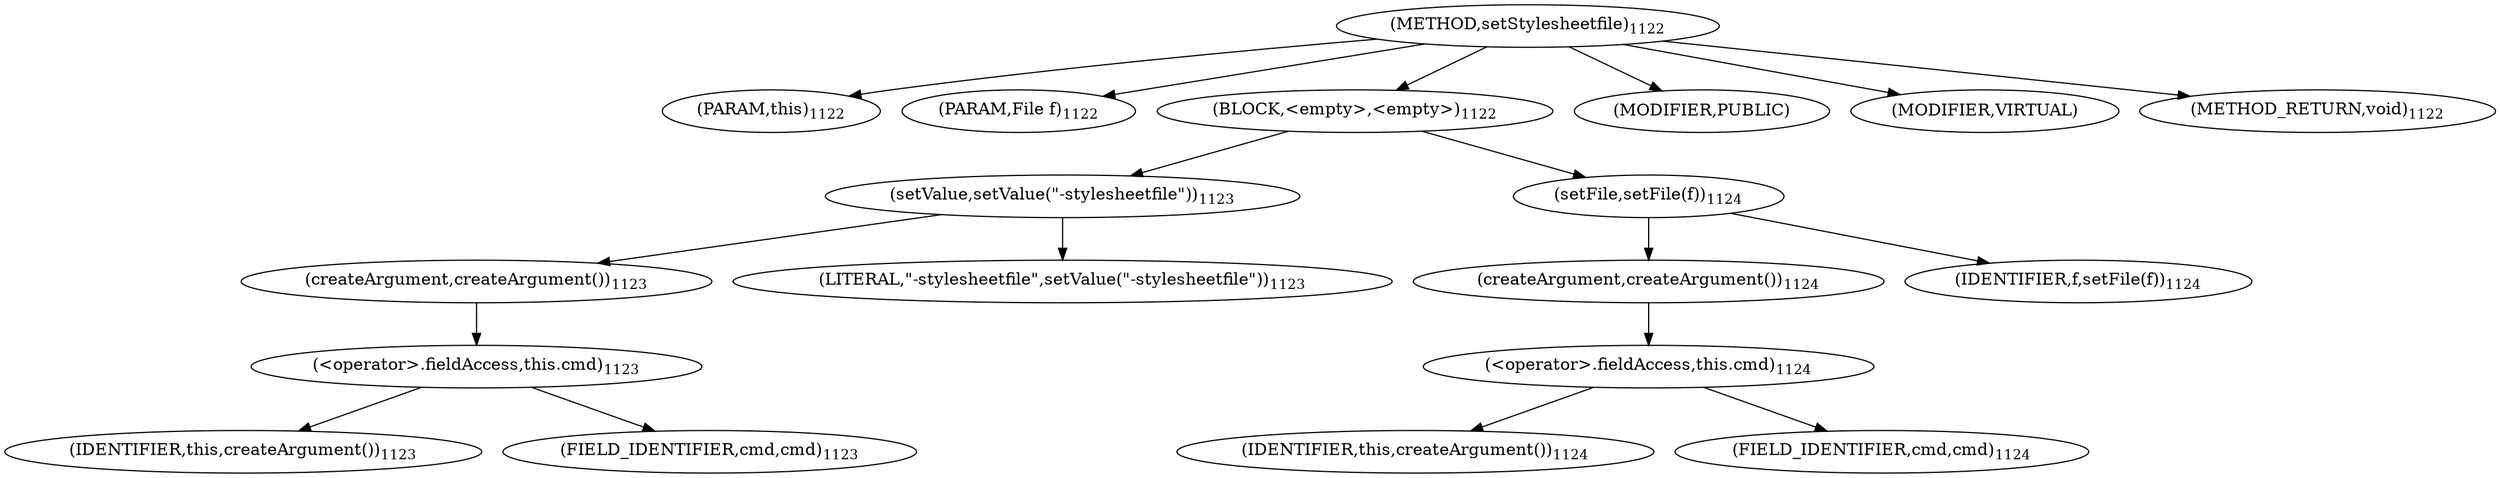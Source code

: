 digraph "setStylesheetfile" {  
"2047" [label = <(METHOD,setStylesheetfile)<SUB>1122</SUB>> ]
"2048" [label = <(PARAM,this)<SUB>1122</SUB>> ]
"2049" [label = <(PARAM,File f)<SUB>1122</SUB>> ]
"2050" [label = <(BLOCK,&lt;empty&gt;,&lt;empty&gt;)<SUB>1122</SUB>> ]
"2051" [label = <(setValue,setValue(&quot;-stylesheetfile&quot;))<SUB>1123</SUB>> ]
"2052" [label = <(createArgument,createArgument())<SUB>1123</SUB>> ]
"2053" [label = <(&lt;operator&gt;.fieldAccess,this.cmd)<SUB>1123</SUB>> ]
"2054" [label = <(IDENTIFIER,this,createArgument())<SUB>1123</SUB>> ]
"2055" [label = <(FIELD_IDENTIFIER,cmd,cmd)<SUB>1123</SUB>> ]
"2056" [label = <(LITERAL,&quot;-stylesheetfile&quot;,setValue(&quot;-stylesheetfile&quot;))<SUB>1123</SUB>> ]
"2057" [label = <(setFile,setFile(f))<SUB>1124</SUB>> ]
"2058" [label = <(createArgument,createArgument())<SUB>1124</SUB>> ]
"2059" [label = <(&lt;operator&gt;.fieldAccess,this.cmd)<SUB>1124</SUB>> ]
"2060" [label = <(IDENTIFIER,this,createArgument())<SUB>1124</SUB>> ]
"2061" [label = <(FIELD_IDENTIFIER,cmd,cmd)<SUB>1124</SUB>> ]
"2062" [label = <(IDENTIFIER,f,setFile(f))<SUB>1124</SUB>> ]
"2063" [label = <(MODIFIER,PUBLIC)> ]
"2064" [label = <(MODIFIER,VIRTUAL)> ]
"2065" [label = <(METHOD_RETURN,void)<SUB>1122</SUB>> ]
  "2047" -> "2048" 
  "2047" -> "2049" 
  "2047" -> "2050" 
  "2047" -> "2063" 
  "2047" -> "2064" 
  "2047" -> "2065" 
  "2050" -> "2051" 
  "2050" -> "2057" 
  "2051" -> "2052" 
  "2051" -> "2056" 
  "2052" -> "2053" 
  "2053" -> "2054" 
  "2053" -> "2055" 
  "2057" -> "2058" 
  "2057" -> "2062" 
  "2058" -> "2059" 
  "2059" -> "2060" 
  "2059" -> "2061" 
}
